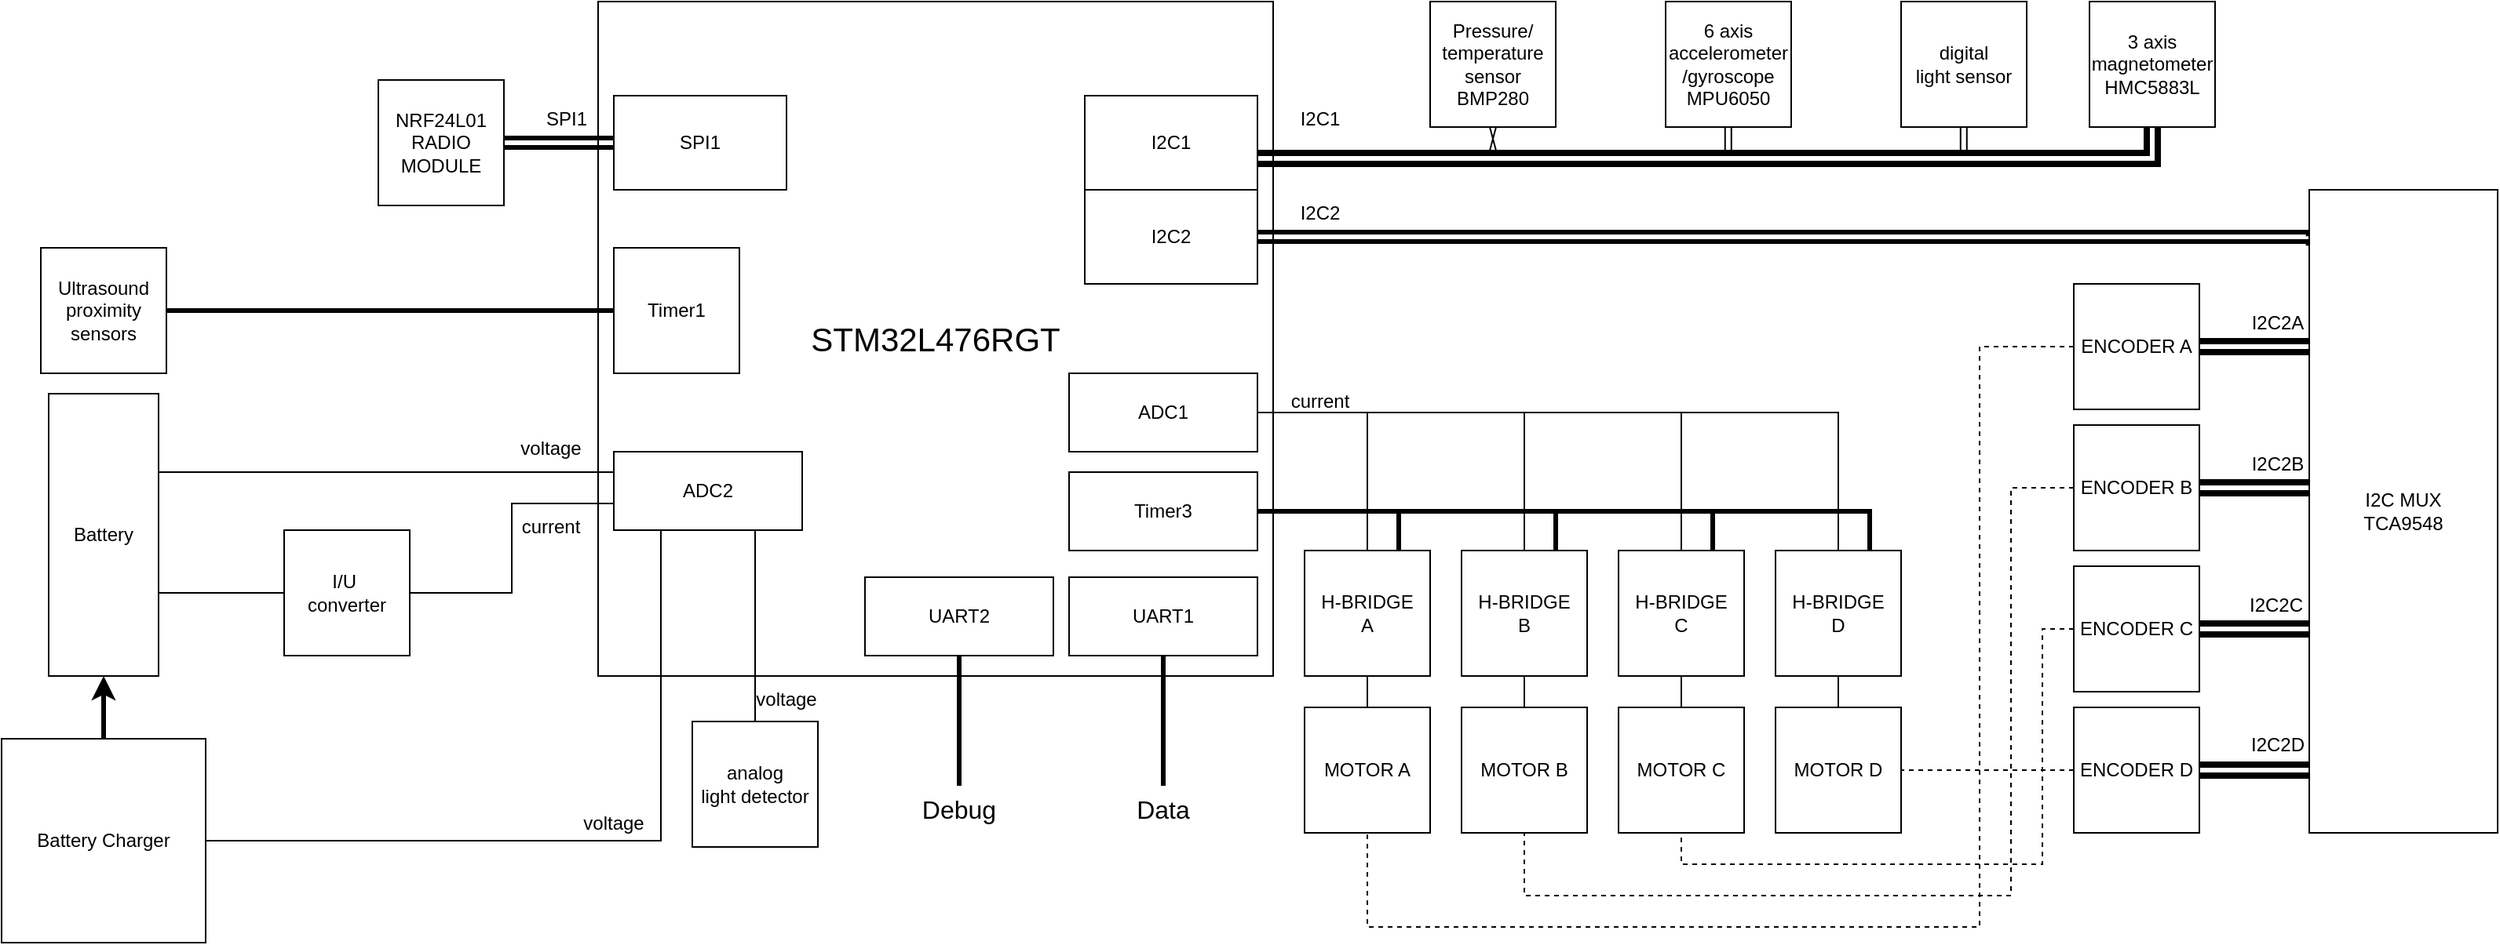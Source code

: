 <mxfile version="21.1.1" type="device">
  <diagram name="Strona-1" id="RaLI1aiSchrCVomt__z1">
    <mxGraphModel dx="1880" dy="1035" grid="1" gridSize="10" guides="1" tooltips="1" connect="1" arrows="1" fold="1" page="1" pageScale="1" pageWidth="10000" pageHeight="10000" math="0" shadow="0">
      <root>
        <mxCell id="0" />
        <mxCell id="1" parent="0" />
        <mxCell id="vhcbLoqEU_-tlnnFHJox-1" value="&lt;span style=&quot;font-size: 21px;&quot;&gt;STM32L476RGT&lt;/span&gt;" style="whiteSpace=wrap;html=1;aspect=fixed;" parent="1" vertex="1">
          <mxGeometry x="670" y="50" width="430" height="430" as="geometry" />
        </mxCell>
        <mxCell id="vhcbLoqEU_-tlnnFHJox-47" style="edgeStyle=orthogonalEdgeStyle;rounded=0;orthogonalLoop=1;jettySize=auto;html=1;entryX=0.5;entryY=1;entryDx=0;entryDy=0;shape=link;strokeWidth=4;" parent="1" source="vhcbLoqEU_-tlnnFHJox-48" target="wh7Dc73pRVaJhK5Qb98j-15" edge="1">
          <mxGeometry relative="1" as="geometry">
            <Array as="points">
              <mxPoint x="1660" y="150" />
            </Array>
          </mxGeometry>
        </mxCell>
        <mxCell id="vhcbLoqEU_-tlnnFHJox-6" style="edgeStyle=orthogonalEdgeStyle;rounded=0;orthogonalLoop=1;jettySize=auto;html=1;entryX=-0.018;entryY=0.076;entryDx=0;entryDy=0;endArrow=none;endFill=0;shape=link;strokeWidth=3;entryPerimeter=0;" parent="1" target="vhcbLoqEU_-tlnnFHJox-11" edge="1">
          <mxGeometry relative="1" as="geometry">
            <mxPoint x="1090" y="200" as="sourcePoint" />
            <mxPoint x="1660" y="200" as="targetPoint" />
            <Array as="points">
              <mxPoint x="1770" y="200" />
              <mxPoint x="1770" y="201" />
            </Array>
          </mxGeometry>
        </mxCell>
        <mxCell id="vhcbLoqEU_-tlnnFHJox-50" style="edgeStyle=orthogonalEdgeStyle;rounded=0;orthogonalLoop=1;jettySize=auto;html=1;startArrow=none;startFill=0;shape=link;" parent="1" source="vhcbLoqEU_-tlnnFHJox-2" edge="1">
          <mxGeometry relative="1" as="geometry">
            <mxPoint x="1240" y="145" as="targetPoint" />
          </mxGeometry>
        </mxCell>
        <mxCell id="vhcbLoqEU_-tlnnFHJox-2" value="Pressure/&lt;br&gt;temperature&lt;br&gt;sensor&lt;br&gt;BMP280" style="whiteSpace=wrap;html=1;aspect=fixed;" parent="1" vertex="1">
          <mxGeometry x="1200" y="50" width="80" height="80" as="geometry" />
        </mxCell>
        <mxCell id="vhcbLoqEU_-tlnnFHJox-3" value="6 axis accelerometer&lt;br&gt;/gyroscope&lt;br&gt;MPU6050" style="whiteSpace=wrap;html=1;aspect=fixed;" parent="1" vertex="1">
          <mxGeometry x="1350" y="50" width="80" height="80" as="geometry" />
        </mxCell>
        <mxCell id="vhcbLoqEU_-tlnnFHJox-4" value="digital&lt;br&gt;light sensor" style="whiteSpace=wrap;html=1;aspect=fixed;" parent="1" vertex="1">
          <mxGeometry x="1500" y="50" width="80" height="80" as="geometry" />
        </mxCell>
        <mxCell id="vhcbLoqEU_-tlnnFHJox-7" value="I2C2" style="text;html=1;strokeColor=none;fillColor=none;align=center;verticalAlign=middle;whiteSpace=wrap;rounded=0;" parent="1" vertex="1">
          <mxGeometry x="1100" y="170" width="60" height="30" as="geometry" />
        </mxCell>
        <mxCell id="vhcbLoqEU_-tlnnFHJox-16" style="edgeStyle=orthogonalEdgeStyle;rounded=0;orthogonalLoop=1;jettySize=auto;html=1;entryX=1;entryY=0.5;entryDx=0;entryDy=0;endArrow=none;endFill=0;shape=link;strokeWidth=4;" parent="1" source="vhcbLoqEU_-tlnnFHJox-11" target="vhcbLoqEU_-tlnnFHJox-12" edge="1">
          <mxGeometry relative="1" as="geometry">
            <Array as="points">
              <mxPoint x="1720" y="270" />
              <mxPoint x="1720" y="270" />
            </Array>
          </mxGeometry>
        </mxCell>
        <mxCell id="vhcbLoqEU_-tlnnFHJox-17" style="edgeStyle=orthogonalEdgeStyle;rounded=0;orthogonalLoop=1;jettySize=auto;html=1;entryX=1;entryY=0.5;entryDx=0;entryDy=0;endArrow=none;endFill=0;shape=link;strokeWidth=4;" parent="1" source="vhcbLoqEU_-tlnnFHJox-11" target="vhcbLoqEU_-tlnnFHJox-13" edge="1">
          <mxGeometry relative="1" as="geometry">
            <Array as="points">
              <mxPoint x="1710" y="360" />
              <mxPoint x="1710" y="360" />
            </Array>
          </mxGeometry>
        </mxCell>
        <mxCell id="vhcbLoqEU_-tlnnFHJox-19" style="edgeStyle=orthogonalEdgeStyle;rounded=0;orthogonalLoop=1;jettySize=auto;html=1;entryX=1;entryY=0.5;entryDx=0;entryDy=0;endArrow=none;endFill=0;shape=link;strokeWidth=4;" parent="1" source="vhcbLoqEU_-tlnnFHJox-11" target="vhcbLoqEU_-tlnnFHJox-15" edge="1">
          <mxGeometry relative="1" as="geometry">
            <Array as="points">
              <mxPoint x="1720" y="540" />
              <mxPoint x="1720" y="540" />
            </Array>
          </mxGeometry>
        </mxCell>
        <mxCell id="vhcbLoqEU_-tlnnFHJox-29" style="edgeStyle=orthogonalEdgeStyle;rounded=0;orthogonalLoop=1;jettySize=auto;html=1;entryX=1;entryY=0.5;entryDx=0;entryDy=0;endArrow=none;endFill=0;shape=link;strokeWidth=4;" parent="1" source="vhcbLoqEU_-tlnnFHJox-11" target="vhcbLoqEU_-tlnnFHJox-14" edge="1">
          <mxGeometry relative="1" as="geometry">
            <Array as="points">
              <mxPoint x="1720" y="450" />
              <mxPoint x="1720" y="450" />
            </Array>
          </mxGeometry>
        </mxCell>
        <mxCell id="vhcbLoqEU_-tlnnFHJox-11" value="I2C MUX&lt;br&gt;TCA9548" style="rounded=0;whiteSpace=wrap;html=1;" parent="1" vertex="1">
          <mxGeometry x="1760" y="170" width="120" height="410" as="geometry" />
        </mxCell>
        <mxCell id="vhcbLoqEU_-tlnnFHJox-45" style="edgeStyle=orthogonalEdgeStyle;rounded=0;orthogonalLoop=1;jettySize=auto;html=1;entryX=0.5;entryY=1;entryDx=0;entryDy=0;endArrow=none;endFill=0;dashed=1;" parent="1" source="vhcbLoqEU_-tlnnFHJox-12" target="vhcbLoqEU_-tlnnFHJox-34" edge="1">
          <mxGeometry relative="1" as="geometry">
            <Array as="points">
              <mxPoint x="1550" y="270" />
              <mxPoint x="1550" y="640" />
              <mxPoint x="1160" y="640" />
            </Array>
          </mxGeometry>
        </mxCell>
        <mxCell id="vhcbLoqEU_-tlnnFHJox-12" value="ENCODER A" style="whiteSpace=wrap;html=1;aspect=fixed;" parent="1" vertex="1">
          <mxGeometry x="1610" y="230" width="80" height="80" as="geometry" />
        </mxCell>
        <mxCell id="vhcbLoqEU_-tlnnFHJox-44" style="edgeStyle=orthogonalEdgeStyle;rounded=0;orthogonalLoop=1;jettySize=auto;html=1;entryX=0.5;entryY=1;entryDx=0;entryDy=0;endArrow=none;endFill=0;dashed=1;" parent="1" source="vhcbLoqEU_-tlnnFHJox-13" target="vhcbLoqEU_-tlnnFHJox-35" edge="1">
          <mxGeometry relative="1" as="geometry">
            <Array as="points">
              <mxPoint x="1570" y="360" />
              <mxPoint x="1570" y="620" />
              <mxPoint x="1260" y="620" />
            </Array>
          </mxGeometry>
        </mxCell>
        <mxCell id="vhcbLoqEU_-tlnnFHJox-13" value="ENCODER B" style="whiteSpace=wrap;html=1;aspect=fixed;" parent="1" vertex="1">
          <mxGeometry x="1610" y="320" width="80" height="80" as="geometry" />
        </mxCell>
        <mxCell id="vhcbLoqEU_-tlnnFHJox-43" style="edgeStyle=orthogonalEdgeStyle;rounded=0;orthogonalLoop=1;jettySize=auto;html=1;entryX=0.5;entryY=1;entryDx=0;entryDy=0;endArrow=none;endFill=0;dashed=1;" parent="1" source="vhcbLoqEU_-tlnnFHJox-14" target="vhcbLoqEU_-tlnnFHJox-36" edge="1">
          <mxGeometry relative="1" as="geometry">
            <Array as="points">
              <mxPoint x="1590" y="450" />
              <mxPoint x="1590" y="600" />
              <mxPoint x="1360" y="600" />
            </Array>
          </mxGeometry>
        </mxCell>
        <mxCell id="vhcbLoqEU_-tlnnFHJox-14" value="ENCODER C" style="whiteSpace=wrap;html=1;aspect=fixed;" parent="1" vertex="1">
          <mxGeometry x="1610" y="410" width="80" height="80" as="geometry" />
        </mxCell>
        <mxCell id="vhcbLoqEU_-tlnnFHJox-42" style="edgeStyle=orthogonalEdgeStyle;rounded=0;orthogonalLoop=1;jettySize=auto;html=1;entryX=1;entryY=0.5;entryDx=0;entryDy=0;endArrow=none;endFill=0;dashed=1;" parent="1" source="vhcbLoqEU_-tlnnFHJox-15" target="vhcbLoqEU_-tlnnFHJox-37" edge="1">
          <mxGeometry relative="1" as="geometry" />
        </mxCell>
        <mxCell id="vhcbLoqEU_-tlnnFHJox-15" value="ENCODER D" style="whiteSpace=wrap;html=1;aspect=fixed;" parent="1" vertex="1">
          <mxGeometry x="1610" y="500" width="80" height="80" as="geometry" />
        </mxCell>
        <mxCell id="vhcbLoqEU_-tlnnFHJox-20" value="I2C2A" style="text;html=1;strokeColor=none;fillColor=none;align=center;verticalAlign=middle;whiteSpace=wrap;rounded=0;" parent="1" vertex="1">
          <mxGeometry x="1710" y="240" width="60" height="30" as="geometry" />
        </mxCell>
        <mxCell id="vhcbLoqEU_-tlnnFHJox-22" value="I2C2B" style="text;html=1;strokeColor=none;fillColor=none;align=center;verticalAlign=middle;whiteSpace=wrap;rounded=0;" parent="1" vertex="1">
          <mxGeometry x="1710" y="330" width="60" height="30" as="geometry" />
        </mxCell>
        <mxCell id="vhcbLoqEU_-tlnnFHJox-24" value="I2C2C" style="text;html=1;strokeColor=none;fillColor=none;align=center;verticalAlign=middle;whiteSpace=wrap;rounded=0;" parent="1" vertex="1">
          <mxGeometry x="1709" y="420" width="60" height="30" as="geometry" />
        </mxCell>
        <mxCell id="vhcbLoqEU_-tlnnFHJox-25" value="I2C2D" style="text;html=1;strokeColor=none;fillColor=none;align=center;verticalAlign=middle;whiteSpace=wrap;rounded=0;" parent="1" vertex="1">
          <mxGeometry x="1710" y="509" width="60" height="30" as="geometry" />
        </mxCell>
        <mxCell id="vhcbLoqEU_-tlnnFHJox-26" value="I2C2" style="rounded=0;whiteSpace=wrap;html=1;" parent="1" vertex="1">
          <mxGeometry x="980" y="170" width="110" height="60" as="geometry" />
        </mxCell>
        <mxCell id="vhcbLoqEU_-tlnnFHJox-60" style="edgeStyle=orthogonalEdgeStyle;rounded=0;orthogonalLoop=1;jettySize=auto;html=1;entryX=0.75;entryY=0;entryDx=0;entryDy=0;startArrow=none;startFill=0;endArrow=none;endFill=0;strokeWidth=3;" parent="1" source="vhcbLoqEU_-tlnnFHJox-27" target="vhcbLoqEU_-tlnnFHJox-28" edge="1">
          <mxGeometry relative="1" as="geometry" />
        </mxCell>
        <mxCell id="vhcbLoqEU_-tlnnFHJox-61" style="edgeStyle=orthogonalEdgeStyle;rounded=0;orthogonalLoop=1;jettySize=auto;html=1;entryX=0.75;entryY=0;entryDx=0;entryDy=0;startArrow=none;startFill=0;endArrow=none;endFill=0;strokeWidth=3;" parent="1" source="vhcbLoqEU_-tlnnFHJox-27" target="vhcbLoqEU_-tlnnFHJox-31" edge="1">
          <mxGeometry relative="1" as="geometry" />
        </mxCell>
        <mxCell id="vhcbLoqEU_-tlnnFHJox-62" style="edgeStyle=orthogonalEdgeStyle;rounded=0;orthogonalLoop=1;jettySize=auto;html=1;entryX=0.75;entryY=0;entryDx=0;entryDy=0;startArrow=none;startFill=0;endArrow=none;endFill=0;strokeWidth=3;" parent="1" source="vhcbLoqEU_-tlnnFHJox-27" target="vhcbLoqEU_-tlnnFHJox-32" edge="1">
          <mxGeometry relative="1" as="geometry" />
        </mxCell>
        <mxCell id="vhcbLoqEU_-tlnnFHJox-63" style="edgeStyle=orthogonalEdgeStyle;rounded=0;orthogonalLoop=1;jettySize=auto;html=1;entryX=0.75;entryY=0;entryDx=0;entryDy=0;startArrow=none;startFill=0;endArrow=none;endFill=0;strokeWidth=3;" parent="1" source="vhcbLoqEU_-tlnnFHJox-27" target="vhcbLoqEU_-tlnnFHJox-33" edge="1">
          <mxGeometry relative="1" as="geometry" />
        </mxCell>
        <mxCell id="vhcbLoqEU_-tlnnFHJox-27" value="Timer3" style="rounded=0;whiteSpace=wrap;html=1;" parent="1" vertex="1">
          <mxGeometry x="970" y="350" width="120" height="50" as="geometry" />
        </mxCell>
        <mxCell id="vhcbLoqEU_-tlnnFHJox-41" style="edgeStyle=orthogonalEdgeStyle;rounded=0;orthogonalLoop=1;jettySize=auto;html=1;endArrow=none;endFill=0;" parent="1" source="vhcbLoqEU_-tlnnFHJox-28" target="vhcbLoqEU_-tlnnFHJox-34" edge="1">
          <mxGeometry relative="1" as="geometry" />
        </mxCell>
        <mxCell id="vhcbLoqEU_-tlnnFHJox-28" value="H-BRIDGE&lt;br&gt;A" style="whiteSpace=wrap;html=1;aspect=fixed;" parent="1" vertex="1">
          <mxGeometry x="1120" y="400" width="80" height="80" as="geometry" />
        </mxCell>
        <mxCell id="vhcbLoqEU_-tlnnFHJox-40" style="edgeStyle=orthogonalEdgeStyle;rounded=0;orthogonalLoop=1;jettySize=auto;html=1;entryX=0.5;entryY=0;entryDx=0;entryDy=0;endArrow=none;endFill=0;" parent="1" source="vhcbLoqEU_-tlnnFHJox-31" target="vhcbLoqEU_-tlnnFHJox-35" edge="1">
          <mxGeometry relative="1" as="geometry" />
        </mxCell>
        <mxCell id="vhcbLoqEU_-tlnnFHJox-31" value="H-BRIDGE&lt;br style=&quot;border-color: var(--border-color);&quot;&gt;B" style="whiteSpace=wrap;html=1;aspect=fixed;" parent="1" vertex="1">
          <mxGeometry x="1220" y="400" width="80" height="80" as="geometry" />
        </mxCell>
        <mxCell id="vhcbLoqEU_-tlnnFHJox-39" style="edgeStyle=orthogonalEdgeStyle;rounded=0;orthogonalLoop=1;jettySize=auto;html=1;entryX=0.5;entryY=0;entryDx=0;entryDy=0;endArrow=none;endFill=0;" parent="1" source="vhcbLoqEU_-tlnnFHJox-32" target="vhcbLoqEU_-tlnnFHJox-36" edge="1">
          <mxGeometry relative="1" as="geometry" />
        </mxCell>
        <mxCell id="vhcbLoqEU_-tlnnFHJox-32" value="H-BRIDGE&lt;br style=&quot;border-color: var(--border-color);&quot;&gt;C" style="whiteSpace=wrap;html=1;aspect=fixed;" parent="1" vertex="1">
          <mxGeometry x="1320" y="400" width="80" height="80" as="geometry" />
        </mxCell>
        <mxCell id="vhcbLoqEU_-tlnnFHJox-38" style="edgeStyle=orthogonalEdgeStyle;rounded=0;orthogonalLoop=1;jettySize=auto;html=1;entryX=0.5;entryY=0;entryDx=0;entryDy=0;endArrow=none;endFill=0;" parent="1" source="vhcbLoqEU_-tlnnFHJox-33" target="vhcbLoqEU_-tlnnFHJox-37" edge="1">
          <mxGeometry relative="1" as="geometry" />
        </mxCell>
        <mxCell id="vhcbLoqEU_-tlnnFHJox-33" value="H-BRIDGE&lt;br style=&quot;border-color: var(--border-color);&quot;&gt;D" style="whiteSpace=wrap;html=1;aspect=fixed;" parent="1" vertex="1">
          <mxGeometry x="1420" y="400" width="80" height="80" as="geometry" />
        </mxCell>
        <mxCell id="vhcbLoqEU_-tlnnFHJox-34" value="MOTOR A" style="whiteSpace=wrap;html=1;aspect=fixed;" parent="1" vertex="1">
          <mxGeometry x="1120" y="500" width="80" height="80" as="geometry" />
        </mxCell>
        <mxCell id="vhcbLoqEU_-tlnnFHJox-35" value="MOTOR B" style="whiteSpace=wrap;html=1;aspect=fixed;" parent="1" vertex="1">
          <mxGeometry x="1220" y="500" width="80" height="80" as="geometry" />
        </mxCell>
        <mxCell id="vhcbLoqEU_-tlnnFHJox-36" value="MOTOR C" style="whiteSpace=wrap;html=1;aspect=fixed;" parent="1" vertex="1">
          <mxGeometry x="1320" y="500" width="80" height="80" as="geometry" />
        </mxCell>
        <mxCell id="vhcbLoqEU_-tlnnFHJox-37" value="MOTOR D" style="whiteSpace=wrap;html=1;aspect=fixed;" parent="1" vertex="1">
          <mxGeometry x="1420" y="500" width="80" height="80" as="geometry" />
        </mxCell>
        <mxCell id="vhcbLoqEU_-tlnnFHJox-48" value="I2C1" style="rounded=0;whiteSpace=wrap;html=1;" parent="1" vertex="1">
          <mxGeometry x="980" y="110" width="110" height="60" as="geometry" />
        </mxCell>
        <mxCell id="vhcbLoqEU_-tlnnFHJox-49" value="I2C1" style="text;html=1;strokeColor=none;fillColor=none;align=center;verticalAlign=middle;whiteSpace=wrap;rounded=0;" parent="1" vertex="1">
          <mxGeometry x="1100" y="110" width="60" height="30" as="geometry" />
        </mxCell>
        <mxCell id="vhcbLoqEU_-tlnnFHJox-51" style="edgeStyle=orthogonalEdgeStyle;rounded=0;orthogonalLoop=1;jettySize=auto;html=1;startArrow=none;startFill=0;shape=link;" parent="1" edge="1">
          <mxGeometry relative="1" as="geometry">
            <mxPoint x="1389.88" y="145" as="targetPoint" />
            <mxPoint x="1389.88" y="130" as="sourcePoint" />
          </mxGeometry>
        </mxCell>
        <mxCell id="vhcbLoqEU_-tlnnFHJox-53" value="SPI1" style="rounded=0;whiteSpace=wrap;html=1;" parent="1" vertex="1">
          <mxGeometry x="680" y="110" width="110" height="60" as="geometry" />
        </mxCell>
        <mxCell id="vhcbLoqEU_-tlnnFHJox-55" style="edgeStyle=orthogonalEdgeStyle;rounded=0;orthogonalLoop=1;jettySize=auto;html=1;entryX=0.5;entryY=0;entryDx=0;entryDy=0;endArrow=none;endFill=0;" parent="1" source="vhcbLoqEU_-tlnnFHJox-54" target="vhcbLoqEU_-tlnnFHJox-28" edge="1">
          <mxGeometry relative="1" as="geometry" />
        </mxCell>
        <mxCell id="vhcbLoqEU_-tlnnFHJox-57" style="edgeStyle=orthogonalEdgeStyle;rounded=0;orthogonalLoop=1;jettySize=auto;html=1;entryX=0.5;entryY=0;entryDx=0;entryDy=0;endArrow=none;endFill=0;" parent="1" source="vhcbLoqEU_-tlnnFHJox-54" target="vhcbLoqEU_-tlnnFHJox-31" edge="1">
          <mxGeometry relative="1" as="geometry" />
        </mxCell>
        <mxCell id="vhcbLoqEU_-tlnnFHJox-58" style="edgeStyle=orthogonalEdgeStyle;rounded=0;orthogonalLoop=1;jettySize=auto;html=1;entryX=0.5;entryY=0;entryDx=0;entryDy=0;endArrow=none;endFill=0;" parent="1" source="vhcbLoqEU_-tlnnFHJox-54" target="vhcbLoqEU_-tlnnFHJox-32" edge="1">
          <mxGeometry relative="1" as="geometry" />
        </mxCell>
        <mxCell id="vhcbLoqEU_-tlnnFHJox-59" style="edgeStyle=orthogonalEdgeStyle;rounded=0;orthogonalLoop=1;jettySize=auto;html=1;endArrow=none;endFill=0;" parent="1" source="vhcbLoqEU_-tlnnFHJox-54" target="vhcbLoqEU_-tlnnFHJox-33" edge="1">
          <mxGeometry relative="1" as="geometry" />
        </mxCell>
        <mxCell id="vhcbLoqEU_-tlnnFHJox-54" value="ADC1" style="rounded=0;whiteSpace=wrap;html=1;" parent="1" vertex="1">
          <mxGeometry x="970" y="287" width="120" height="50" as="geometry" />
        </mxCell>
        <mxCell id="vhcbLoqEU_-tlnnFHJox-65" style="edgeStyle=orthogonalEdgeStyle;rounded=0;orthogonalLoop=1;jettySize=auto;html=1;entryX=0;entryY=0.5;entryDx=0;entryDy=0;shape=link;strokeWidth=3;" parent="1" source="vhcbLoqEU_-tlnnFHJox-64" target="vhcbLoqEU_-tlnnFHJox-53" edge="1">
          <mxGeometry relative="1" as="geometry" />
        </mxCell>
        <mxCell id="vhcbLoqEU_-tlnnFHJox-64" value="NRF24L01&lt;br&gt;RADIO&lt;br&gt;MODULE" style="whiteSpace=wrap;html=1;aspect=fixed;" parent="1" vertex="1">
          <mxGeometry x="530" y="100" width="80" height="80" as="geometry" />
        </mxCell>
        <mxCell id="vhcbLoqEU_-tlnnFHJox-66" value="SPI1" style="text;html=1;strokeColor=none;fillColor=none;align=center;verticalAlign=middle;whiteSpace=wrap;rounded=0;" parent="1" vertex="1">
          <mxGeometry x="620" y="110" width="60" height="30" as="geometry" />
        </mxCell>
        <mxCell id="vhcbLoqEU_-tlnnFHJox-68" value="Battery" style="rounded=0;whiteSpace=wrap;html=1;" parent="1" vertex="1">
          <mxGeometry x="320" y="300" width="70" height="180" as="geometry" />
        </mxCell>
        <mxCell id="vhcbLoqEU_-tlnnFHJox-70" style="edgeStyle=orthogonalEdgeStyle;rounded=0;orthogonalLoop=1;jettySize=auto;html=1;startArrow=none;startFill=0;endArrow=none;endFill=0;" parent="1" source="vhcbLoqEU_-tlnnFHJox-69" edge="1">
          <mxGeometry relative="1" as="geometry">
            <mxPoint x="390" y="350" as="targetPoint" />
            <Array as="points">
              <mxPoint x="570" y="350" />
              <mxPoint x="570" y="350" />
            </Array>
          </mxGeometry>
        </mxCell>
        <mxCell id="wh7Dc73pRVaJhK5Qb98j-6" style="edgeStyle=orthogonalEdgeStyle;rounded=0;orthogonalLoop=1;jettySize=auto;html=1;entryX=1;entryY=0.5;entryDx=0;entryDy=0;endArrow=none;endFill=0;" edge="1" parent="1" source="vhcbLoqEU_-tlnnFHJox-69" target="wh7Dc73pRVaJhK5Qb98j-4">
          <mxGeometry relative="1" as="geometry">
            <Array as="points">
              <mxPoint x="710" y="585" />
            </Array>
          </mxGeometry>
        </mxCell>
        <mxCell id="vhcbLoqEU_-tlnnFHJox-69" value="ADC2" style="rounded=0;whiteSpace=wrap;html=1;" parent="1" vertex="1">
          <mxGeometry x="680" y="337" width="120" height="50" as="geometry" />
        </mxCell>
        <mxCell id="vhcbLoqEU_-tlnnFHJox-72" style="edgeStyle=orthogonalEdgeStyle;rounded=0;orthogonalLoop=1;jettySize=auto;html=1;endArrow=none;endFill=0;" parent="1" source="vhcbLoqEU_-tlnnFHJox-71" edge="1">
          <mxGeometry relative="1" as="geometry">
            <mxPoint x="390" y="427" as="targetPoint" />
          </mxGeometry>
        </mxCell>
        <mxCell id="vhcbLoqEU_-tlnnFHJox-73" style="edgeStyle=orthogonalEdgeStyle;rounded=0;orthogonalLoop=1;jettySize=auto;html=1;endArrow=none;endFill=0;" parent="1" source="vhcbLoqEU_-tlnnFHJox-71" target="vhcbLoqEU_-tlnnFHJox-69" edge="1">
          <mxGeometry relative="1" as="geometry">
            <Array as="points">
              <mxPoint x="615" y="427" />
              <mxPoint x="615" y="370" />
            </Array>
          </mxGeometry>
        </mxCell>
        <mxCell id="vhcbLoqEU_-tlnnFHJox-71" value="I/U&amp;nbsp;&lt;br&gt;converter" style="whiteSpace=wrap;html=1;aspect=fixed;" parent="1" vertex="1">
          <mxGeometry x="470" y="387" width="80" height="80" as="geometry" />
        </mxCell>
        <mxCell id="vhcbLoqEU_-tlnnFHJox-75" value="voltage" style="text;html=1;strokeColor=none;fillColor=none;align=center;verticalAlign=middle;whiteSpace=wrap;rounded=0;" parent="1" vertex="1">
          <mxGeometry x="610" y="320" width="60" height="30" as="geometry" />
        </mxCell>
        <mxCell id="vhcbLoqEU_-tlnnFHJox-76" value="current" style="text;html=1;strokeColor=none;fillColor=none;align=center;verticalAlign=middle;whiteSpace=wrap;rounded=0;" parent="1" vertex="1">
          <mxGeometry x="610" y="370" width="60" height="30" as="geometry" />
        </mxCell>
        <mxCell id="vhcbLoqEU_-tlnnFHJox-83" style="edgeStyle=orthogonalEdgeStyle;rounded=0;orthogonalLoop=1;jettySize=auto;html=1;entryX=0.5;entryY=0;entryDx=0;entryDy=0;endArrow=none;endFill=0;strokeWidth=3;" parent="1" source="vhcbLoqEU_-tlnnFHJox-77" target="vhcbLoqEU_-tlnnFHJox-79" edge="1">
          <mxGeometry relative="1" as="geometry">
            <Array as="points">
              <mxPoint x="1030" y="550" />
            </Array>
          </mxGeometry>
        </mxCell>
        <mxCell id="vhcbLoqEU_-tlnnFHJox-77" value="UART1" style="rounded=0;whiteSpace=wrap;html=1;" parent="1" vertex="1">
          <mxGeometry x="970" y="417" width="120" height="50" as="geometry" />
        </mxCell>
        <mxCell id="vhcbLoqEU_-tlnnFHJox-79" value="Data" style="text;html=1;strokeColor=none;fillColor=none;align=center;verticalAlign=middle;whiteSpace=wrap;rounded=0;fontSize=16;" parent="1" vertex="1">
          <mxGeometry x="1000" y="550" width="60" height="30" as="geometry" />
        </mxCell>
        <mxCell id="vhcbLoqEU_-tlnnFHJox-80" value="Timer1" style="whiteSpace=wrap;html=1;aspect=fixed;" parent="1" vertex="1">
          <mxGeometry x="680" y="207" width="80" height="80" as="geometry" />
        </mxCell>
        <mxCell id="vhcbLoqEU_-tlnnFHJox-82" style="edgeStyle=orthogonalEdgeStyle;rounded=0;orthogonalLoop=1;jettySize=auto;html=1;entryX=0;entryY=0.5;entryDx=0;entryDy=0;endArrow=none;endFill=0;strokeWidth=3;" parent="1" source="vhcbLoqEU_-tlnnFHJox-81" target="vhcbLoqEU_-tlnnFHJox-80" edge="1">
          <mxGeometry relative="1" as="geometry" />
        </mxCell>
        <mxCell id="vhcbLoqEU_-tlnnFHJox-81" value="Ultrasound&lt;br&gt;proximity&lt;br&gt;sensors" style="whiteSpace=wrap;html=1;aspect=fixed;" parent="1" vertex="1">
          <mxGeometry x="315" y="207" width="80" height="80" as="geometry" />
        </mxCell>
        <mxCell id="vhcbLoqEU_-tlnnFHJox-85" style="edgeStyle=orthogonalEdgeStyle;rounded=0;orthogonalLoop=1;jettySize=auto;html=1;entryX=0.5;entryY=1;entryDx=0;entryDy=0;endArrow=none;endFill=0;" parent="1" source="vhcbLoqEU_-tlnnFHJox-84" target="vhcbLoqEU_-tlnnFHJox-69" edge="1">
          <mxGeometry relative="1" as="geometry">
            <Array as="points">
              <mxPoint x="770" y="387" />
            </Array>
          </mxGeometry>
        </mxCell>
        <mxCell id="vhcbLoqEU_-tlnnFHJox-84" value="analog&lt;br&gt;light detector" style="whiteSpace=wrap;html=1;aspect=fixed;" parent="1" vertex="1">
          <mxGeometry x="730" y="509" width="80" height="80" as="geometry" />
        </mxCell>
        <mxCell id="wh7Dc73pRVaJhK5Qb98j-2" style="edgeStyle=orthogonalEdgeStyle;rounded=0;orthogonalLoop=1;jettySize=auto;html=1;endArrow=none;endFill=0;strokeWidth=3;" edge="1" parent="1" source="wh7Dc73pRVaJhK5Qb98j-1">
          <mxGeometry relative="1" as="geometry">
            <mxPoint x="900" y="550" as="targetPoint" />
          </mxGeometry>
        </mxCell>
        <mxCell id="wh7Dc73pRVaJhK5Qb98j-1" value="UART2" style="rounded=0;whiteSpace=wrap;html=1;" vertex="1" parent="1">
          <mxGeometry x="840" y="417" width="120" height="50" as="geometry" />
        </mxCell>
        <mxCell id="wh7Dc73pRVaJhK5Qb98j-3" value="Debug" style="text;html=1;strokeColor=none;fillColor=none;align=center;verticalAlign=middle;whiteSpace=wrap;rounded=0;fontSize=16;" vertex="1" parent="1">
          <mxGeometry x="870" y="550" width="60" height="30" as="geometry" />
        </mxCell>
        <mxCell id="wh7Dc73pRVaJhK5Qb98j-5" style="edgeStyle=orthogonalEdgeStyle;rounded=0;orthogonalLoop=1;jettySize=auto;html=1;entryX=0.5;entryY=1;entryDx=0;entryDy=0;strokeWidth=3;" edge="1" parent="1" source="wh7Dc73pRVaJhK5Qb98j-4" target="vhcbLoqEU_-tlnnFHJox-68">
          <mxGeometry relative="1" as="geometry">
            <Array as="points" />
          </mxGeometry>
        </mxCell>
        <mxCell id="wh7Dc73pRVaJhK5Qb98j-4" value="Battery Charger&lt;br&gt;" style="whiteSpace=wrap;html=1;aspect=fixed;" vertex="1" parent="1">
          <mxGeometry x="290" y="520" width="130" height="130" as="geometry" />
        </mxCell>
        <mxCell id="wh7Dc73pRVaJhK5Qb98j-8" value="current" style="text;html=1;strokeColor=none;fillColor=none;align=center;verticalAlign=middle;whiteSpace=wrap;rounded=0;" vertex="1" parent="1">
          <mxGeometry x="1100" y="290" width="60" height="30" as="geometry" />
        </mxCell>
        <mxCell id="wh7Dc73pRVaJhK5Qb98j-12" value="voltage" style="text;html=1;strokeColor=none;fillColor=none;align=center;verticalAlign=middle;whiteSpace=wrap;rounded=0;" vertex="1" parent="1">
          <mxGeometry x="650" y="559" width="60" height="30" as="geometry" />
        </mxCell>
        <mxCell id="wh7Dc73pRVaJhK5Qb98j-13" value="voltage" style="text;html=1;strokeColor=none;fillColor=none;align=center;verticalAlign=middle;whiteSpace=wrap;rounded=0;" vertex="1" parent="1">
          <mxGeometry x="760" y="480" width="60" height="30" as="geometry" />
        </mxCell>
        <mxCell id="wh7Dc73pRVaJhK5Qb98j-15" value="3 axis magnetometer&lt;br&gt;HMC5883L" style="whiteSpace=wrap;html=1;aspect=fixed;" vertex="1" parent="1">
          <mxGeometry x="1620" y="50" width="80" height="80" as="geometry" />
        </mxCell>
        <mxCell id="wh7Dc73pRVaJhK5Qb98j-16" style="edgeStyle=orthogonalEdgeStyle;rounded=0;orthogonalLoop=1;jettySize=auto;html=1;startArrow=none;startFill=0;shape=link;" edge="1" parent="1">
          <mxGeometry relative="1" as="geometry">
            <mxPoint x="1539.88" y="145" as="targetPoint" />
            <mxPoint x="1539.88" y="130" as="sourcePoint" />
          </mxGeometry>
        </mxCell>
      </root>
    </mxGraphModel>
  </diagram>
</mxfile>
